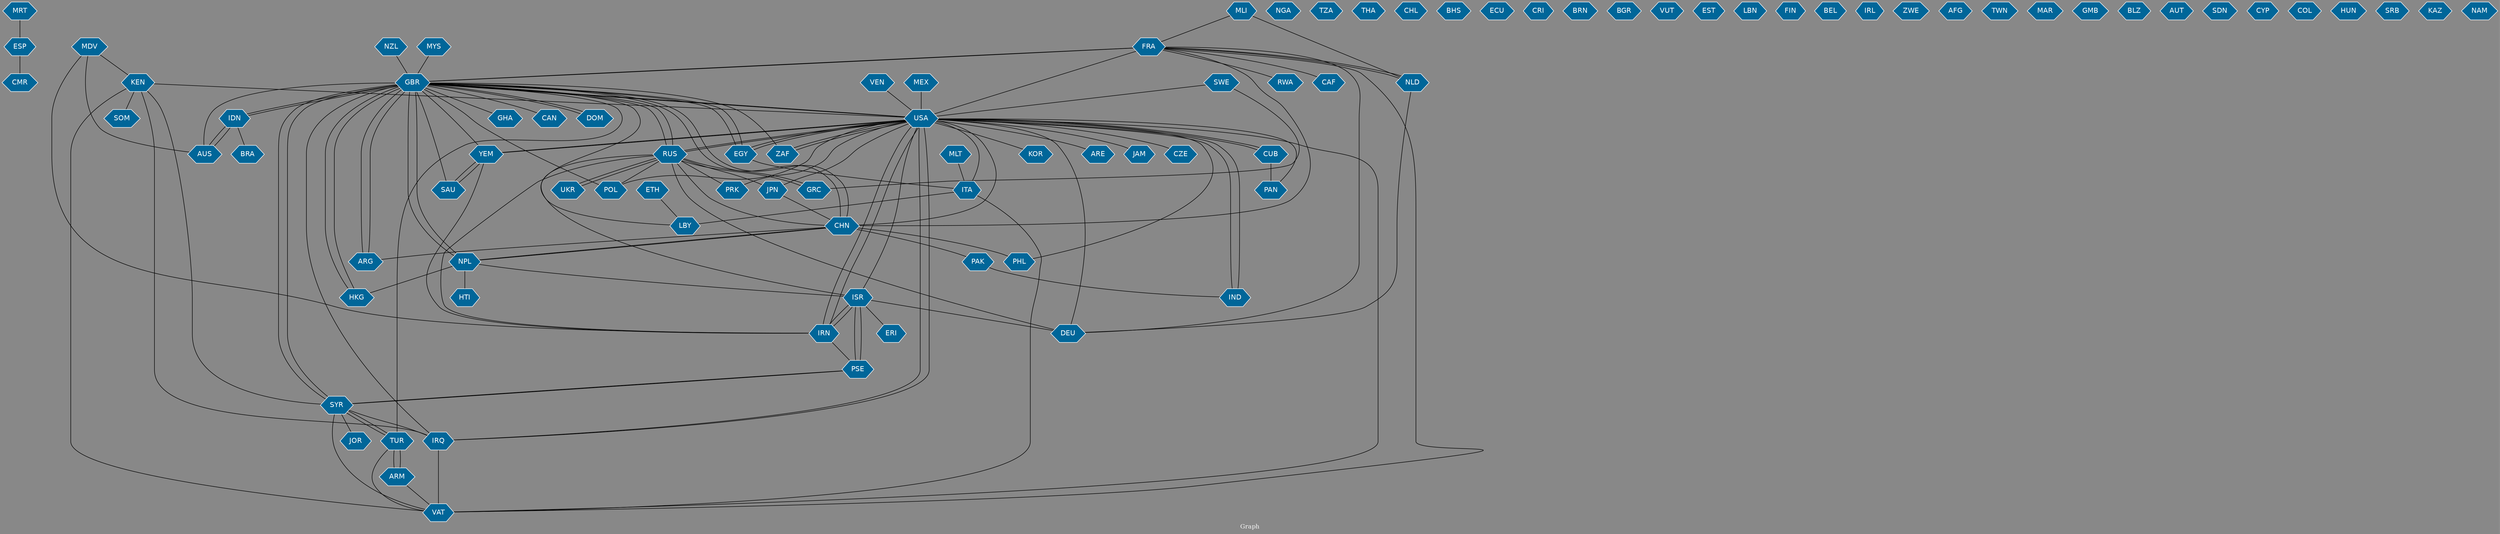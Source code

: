 // Countries together in item graph
graph {
	graph [bgcolor="#888888" fontcolor=white fontsize=12 label="Graph" outputorder=edgesfirst overlap=prism]
	node [color=white fillcolor="#006699" fontcolor=white fontname=Helvetica shape=hexagon style=filled]
	edge [arrowhead=open color=black fontcolor=white fontname=Courier fontsize=12]
		ESP [label=ESP]
		FRA [label=FRA]
		USA [label=USA]
		ITA [label=ITA]
		IDN [label=IDN]
		GBR [label=GBR]
		NGA [label=NGA]
		RUS [label=RUS]
		MLI [label=MLI]
		NLD [label=NLD]
		GHA [label=GHA]
		NPL [label=NPL]
		KOR [label=KOR]
		SYR [label=SYR]
		JOR [label=JOR]
		CAN [label=CAN]
		IND [label=IND]
		AUS [label=AUS]
		KEN [label=KEN]
		JPN [label=JPN]
		ISR [label=ISR]
		PSE [label=PSE]
		IRN [label=IRN]
		YEM [label=YEM]
		LBY [label=LBY]
		CHN [label=CHN]
		IRQ [label=IRQ]
		DOM [label=DOM]
		GRC [label=GRC]
		MEX [label=MEX]
		CUB [label=CUB]
		TZA [label=TZA]
		MRT [label=MRT]
		ZAF [label=ZAF]
		PRK [label=PRK]
		SAU [label=SAU]
		VAT [label=VAT]
		THA [label=THA]
		POL [label=POL]
		DEU [label=DEU]
		CHL [label=CHL]
		BHS [label=BHS]
		SOM [label=SOM]
		ARM [label=ARM]
		TUR [label=TUR]
		BRA [label=BRA]
		ECU [label=ECU]
		UKR [label=UKR]
		MYS [label=MYS]
		HKG [label=HKG]
		CRI [label=CRI]
		PHL [label=PHL]
		BRN [label=BRN]
		BGR [label=BGR]
		MLT [label=MLT]
		EGY [label=EGY]
		CMR [label=CMR]
		VUT [label=VUT]
		PAK [label=PAK]
		HTI [label=HTI]
		VEN [label=VEN]
		ARE [label=ARE]
		JAM [label=JAM]
		ARG [label=ARG]
		EST [label=EST]
		LBN [label=LBN]
		NZL [label=NZL]
		SWE [label=SWE]
		FIN [label=FIN]
		BEL [label=BEL]
		IRL [label=IRL]
		CZE [label=CZE]
		ZWE [label=ZWE]
		MDV [label=MDV]
		AFG [label=AFG]
		TWN [label=TWN]
		MAR [label=MAR]
		RWA [label=RWA]
		GMB [label=GMB]
		BLZ [label=BLZ]
		AUT [label=AUT]
		SDN [label=SDN]
		ETH [label=ETH]
		CYP [label=CYP]
		PAN [label=PAN]
		COL [label=COL]
		HUN [label=HUN]
		ERI [label=ERI]
		CAF [label=CAF]
		SRB [label=SRB]
		KAZ [label=KAZ]
		NAM [label=NAM]
			TUR -- SYR [weight=2]
			SYR -- TUR [weight=1]
			VEN -- USA [weight=1]
			MLI -- FRA [weight=2]
			SYR -- VAT [weight=1]
			CUB -- PAN [weight=3]
			ETH -- LBY [weight=1]
			CHN -- NPL [weight=1]
			MDV -- KEN [weight=1]
			EGY -- ITA [weight=1]
			SAU -- YEM [weight=4]
			VAT -- USA [weight=1]
			IRQ -- GBR [weight=1]
			GBR -- GHA [weight=2]
			ARM -- TUR [weight=3]
			MLI -- NLD [weight=2]
			FRA -- NLD [weight=1]
			USA -- IND [weight=1]
			GBR -- ARG [weight=2]
			TUR -- VAT [weight=1]
			ISR -- IRN [weight=3]
			RUS -- DEU [weight=1]
			IRN -- ISR [weight=2]
			USA -- YEM [weight=1]
			JPN -- CHN [weight=1]
			PAK -- IND [weight=1]
			SAU -- GBR [weight=2]
			MLT -- ITA [weight=1]
			PRK -- USA [weight=1]
			IDN -- GBR [weight=1]
			SWE -- GRC [weight=2]
			CHN -- USA [weight=1]
			ISR -- ERI [weight=1]
			GBR -- DOM [weight=1]
			MYS -- GBR [weight=1]
			CHN -- GBR [weight=1]
			KEN -- VAT [weight=1]
			GBR -- CHN [weight=1]
			DOM -- GBR [weight=1]
			GBR -- CAN [weight=1]
			IND -- USA [weight=1]
			USA -- ARE [weight=1]
			GBR -- HKG [weight=4]
			YEM -- IRN [weight=2]
			GBR -- LBY [weight=1]
			GBR -- USA [weight=3]
			USA -- IRQ [weight=2]
			EGY -- USA [weight=1]
			RUS -- POL [weight=2]
			NPL -- CHN [weight=1]
			USA -- IRN [weight=2]
			EGY -- GBR [weight=1]
			USA -- RUS [weight=6]
			RUS -- PRK [weight=1]
			TUR -- GBR [weight=3]
			PSE -- ISR [weight=3]
			CHN -- FRA [weight=1]
			ISR -- USA [weight=1]
			MDV -- AUS [weight=1]
			GBR -- RUS [weight=2]
			KEN -- SOM [weight=1]
			ARM -- VAT [weight=1]
			IDN -- BRA [weight=1]
			VAT -- FRA [weight=1]
			NPL -- HTI [weight=1]
			AUS -- IDN [weight=1]
			HKG -- GBR [weight=2]
			AUS -- GBR [weight=1]
			KEN -- USA [weight=1]
			USA -- KOR [weight=1]
			TUR -- ARM [weight=3]
			GBR -- SYR [weight=1]
			YEM -- SAU [weight=1]
			GBR -- IDN [weight=1]
			GRC -- RUS [weight=1]
			IRN -- RUS [weight=1]
			DEU -- FRA [weight=1]
			USA -- ZAF [weight=1]
			ISR -- PSE [weight=6]
			FRA -- GBR [weight=2]
			USA -- JAM [weight=1]
			GBR -- FRA [weight=5]
			GBR -- NPL [weight=13]
			SWE -- USA [weight=1]
			SYR -- JOR [weight=1]
			NZL -- GBR [weight=1]
			MEX -- USA [weight=2]
			USA -- JPN [weight=1]
			CHN -- PHL [weight=1]
			KEN -- SYR [weight=1]
			USA -- PAN [weight=1]
			RUS -- UKR [weight=2]
			ITA -- USA [weight=2]
			USA -- FRA [weight=2]
			IRN -- PSE [weight=1]
			MRT -- ESP [weight=1]
			IRN -- USA [weight=5]
			POL -- GBR [weight=2]
			SYR -- PSE [weight=1]
			ISR -- DEU [weight=1]
			GBR -- EGY [weight=1]
			NLD -- FRA [weight=1]
			KEN -- IRQ [weight=1]
			USA -- DEU [weight=2]
			GBR -- ZAF [weight=1]
			ISR -- RUS [weight=1]
			SYR -- IRQ [weight=2]
			UKR -- RUS [weight=2]
			USA -- CZE [weight=1]
			RUS -- JPN [weight=1]
			USA -- EGY [weight=1]
			ITA -- LBY [weight=2]
			FRA -- RWA [weight=1]
			NPL -- HKG [weight=1]
			ZAF -- USA [weight=1]
			IRQ -- USA [weight=1]
			PSE -- SYR [weight=1]
			USA -- POL [weight=2]
			CHN -- ARG [weight=1]
			ARG -- GBR [weight=1]
			NPL -- ISR [weight=1]
			RUS -- CHN [weight=1]
			YEM -- GBR [weight=3]
			NLD -- DEU [weight=1]
			FRA -- CAF [weight=1]
			USA -- PHL [weight=1]
			YEM -- USA [weight=1]
			ITA -- VAT [weight=2]
			RUS -- USA [weight=5]
			USA -- CUB [weight=10]
			RUS -- GBR [weight=3]
			CUB -- USA [weight=11]
			ESP -- CMR [weight=1]
			MDV -- IRN [weight=1]
			SYR -- GBR [weight=2]
			IDN -- AUS [weight=3]
			CHN -- PAK [weight=1]
			USA -- GBR [weight=3]
			IRQ -- VAT [weight=1]
			RUS -- GRC [weight=3]
			NPL -- GBR [weight=18]
}
